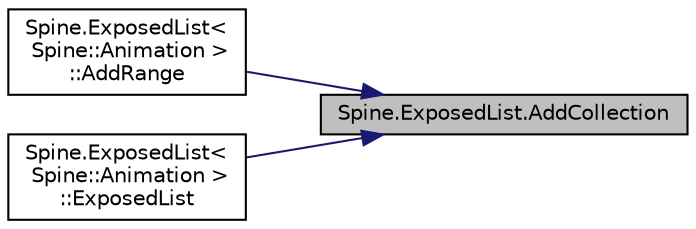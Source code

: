 digraph "Spine.ExposedList.AddCollection"
{
 // LATEX_PDF_SIZE
  edge [fontname="Helvetica",fontsize="10",labelfontname="Helvetica",labelfontsize="10"];
  node [fontname="Helvetica",fontsize="10",shape=record];
  rankdir="RL";
  Node1 [label="Spine.ExposedList.AddCollection",height=0.2,width=0.4,color="black", fillcolor="grey75", style="filled", fontcolor="black",tooltip=" "];
  Node1 -> Node2 [dir="back",color="midnightblue",fontsize="10",style="solid",fontname="Helvetica"];
  Node2 [label="Spine.ExposedList\<\l Spine::Animation \>\l::AddRange",height=0.2,width=0.4,color="black", fillcolor="white", style="filled",URL="$class_spine_1_1_exposed_list.html#aeefbb3b3b5ec829aecf399028387c9e6",tooltip=" "];
  Node1 -> Node3 [dir="back",color="midnightblue",fontsize="10",style="solid",fontname="Helvetica"];
  Node3 [label="Spine.ExposedList\<\l Spine::Animation \>\l::ExposedList",height=0.2,width=0.4,color="black", fillcolor="white", style="filled",URL="$class_spine_1_1_exposed_list.html#acc9e09f3678262e54c7548f4653a8958",tooltip=" "];
}
